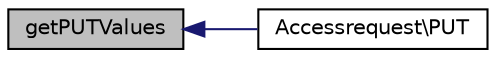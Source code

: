 digraph "getPUTValues"
{
  edge [fontname="Helvetica",fontsize="10",labelfontname="Helvetica",labelfontsize="10"];
  node [fontname="Helvetica",fontsize="10",shape=record];
  rankdir="LR";
  Node13 [label="getPUTValues",height=0.2,width=0.4,color="black", fillcolor="grey75", style="filled", fontcolor="black"];
  Node13 -> Node14 [dir="back",color="midnightblue",fontsize="10",style="solid",fontname="Helvetica"];
  Node14 [label="Accessrequest\\PUT",height=0.2,width=0.4,color="black", fillcolor="white", style="filled",URL="$class_accessrequest.html#ad17c66e0ea82e9537b258d49e61868d8"];
}
